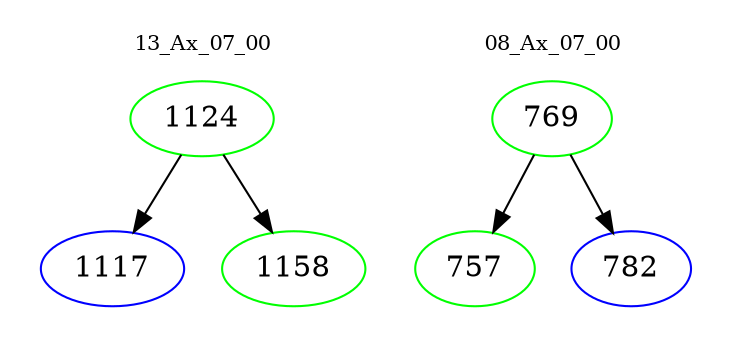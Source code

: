 digraph{
subgraph cluster_0 {
color = white
label = "13_Ax_07_00";
fontsize=10;
T0_1124 [label="1124", color="green"]
T0_1124 -> T0_1117 [color="black"]
T0_1117 [label="1117", color="blue"]
T0_1124 -> T0_1158 [color="black"]
T0_1158 [label="1158", color="green"]
}
subgraph cluster_1 {
color = white
label = "08_Ax_07_00";
fontsize=10;
T1_769 [label="769", color="green"]
T1_769 -> T1_757 [color="black"]
T1_757 [label="757", color="green"]
T1_769 -> T1_782 [color="black"]
T1_782 [label="782", color="blue"]
}
}

